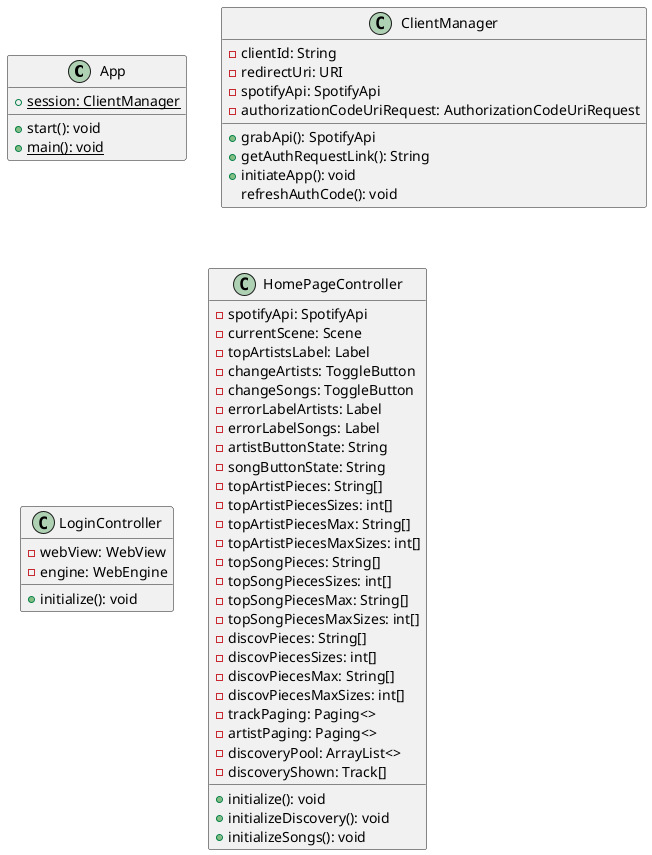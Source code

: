 @startuml
'https://plantuml.com/class-diagram

class App {
+{Static}session: ClientManager
+start(): void
+{Static}main(): void
}
class ClientManager {
-clientId: String
-redirectUri: URI
-spotifyApi: SpotifyApi
-authorizationCodeUriRequest: AuthorizationCodeUriRequest
+grabApi(): SpotifyApi
+getAuthRequestLink(): String
+initiateApp(): void
refreshAuthCode(): void
}
class LoginController {
-webView: WebView
-engine: WebEngine
+initialize(): void
}
class HomePageController {
-spotifyApi: SpotifyApi
-currentScene: Scene
-topArtistsLabel: Label
-changeArtists: ToggleButton
-changeSongs: ToggleButton
-errorLabelArtists: Label
-errorLabelSongs: Label
-artistButtonState: String
-songButtonState: String
-topArtistPieces: String[]
-topArtistPiecesSizes: int[]
-topArtistPiecesMax: String[]
-topArtistPiecesMaxSizes: int[]
-topSongPieces: String[]
-topSongPiecesSizes: int[]
-topSongPiecesMax: String[]
-topSongPiecesMaxSizes: int[]
-discovPieces: String[]
-discovPiecesSizes: int[]
-discovPiecesMax: String[]
-discovPiecesMaxSizes: int[]
-trackPaging: Paging<>
-artistPaging: Paging<>
-discoveryPool: ArrayList<>
-discoveryShown: Track[]
+initialize(): void
+initializeDiscovery(): void
+initializeSongs(): void
}


/'abstract class AbstractList
abstract AbstractCollection
interface List
interface Collection

List <|-- AbstractList
Collection <|-- AbstractCollection

Collection <|- List
AbstractCollection <|- AbstractList
AbstractList <|-- ArrayList

class ArrayList {
Object[] elementData
size()
}

enum TimeUnit {
DAYS
HOURS
MINUTES
}
'/
@enduml